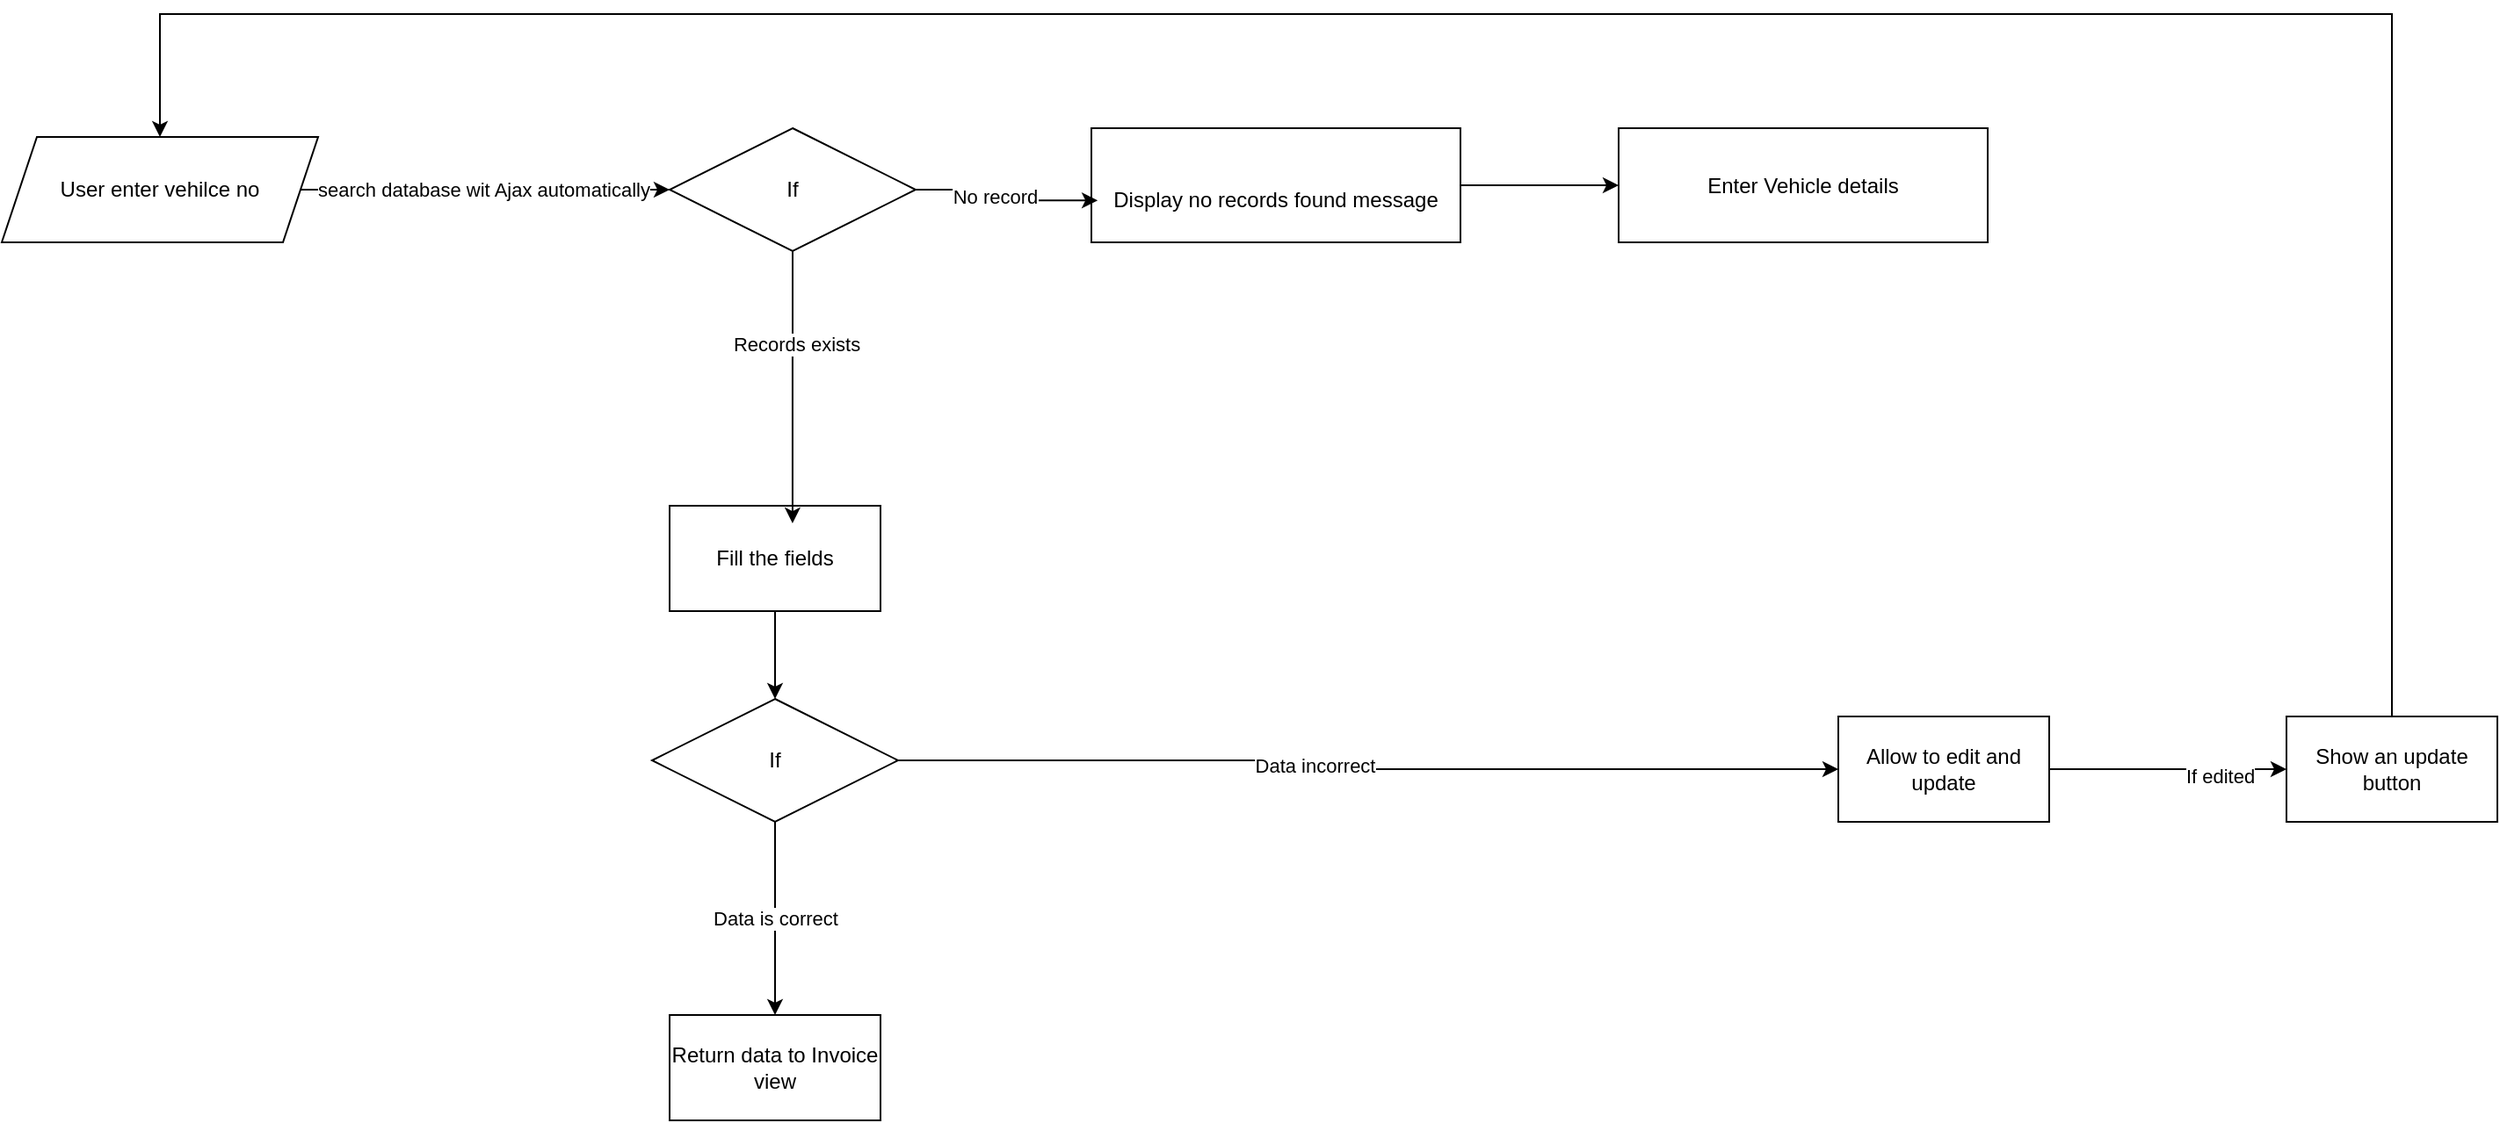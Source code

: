 <mxfile version="22.1.11" type="device">
  <diagram name="Page-1" id="QL7YsjuRw9iAZQLIakYa">
    <mxGraphModel dx="1852" dy="868" grid="1" gridSize="10" guides="1" tooltips="1" connect="1" arrows="1" fold="1" page="1" pageScale="1" pageWidth="850" pageHeight="1100" math="0" shadow="0">
      <root>
        <mxCell id="0" />
        <mxCell id="1" parent="0" />
        <mxCell id="s3CJ5mOEq1aCEsFTGVXM-5" style="edgeStyle=orthogonalEdgeStyle;rounded=0;orthogonalLoop=1;jettySize=auto;html=1;exitX=1;exitY=0.5;exitDx=0;exitDy=0;" edge="1" parent="1" source="s3CJ5mOEq1aCEsFTGVXM-1" target="s3CJ5mOEq1aCEsFTGVXM-2">
          <mxGeometry relative="1" as="geometry" />
        </mxCell>
        <mxCell id="s3CJ5mOEq1aCEsFTGVXM-6" value="search database wit Ajax automatically" style="edgeLabel;html=1;align=center;verticalAlign=middle;resizable=0;points=[];" vertex="1" connectable="0" parent="s3CJ5mOEq1aCEsFTGVXM-5">
          <mxGeometry x="-0.011" relative="1" as="geometry">
            <mxPoint as="offset" />
          </mxGeometry>
        </mxCell>
        <mxCell id="s3CJ5mOEq1aCEsFTGVXM-1" value="User enter vehilce no" style="shape=parallelogram;perimeter=parallelogramPerimeter;whiteSpace=wrap;html=1;fixedSize=1;" vertex="1" parent="1">
          <mxGeometry x="110" y="150" width="180" height="60" as="geometry" />
        </mxCell>
        <mxCell id="s3CJ5mOEq1aCEsFTGVXM-2" value="If" style="rhombus;whiteSpace=wrap;html=1;" vertex="1" parent="1">
          <mxGeometry x="490" y="145" width="140" height="70" as="geometry" />
        </mxCell>
        <mxCell id="s3CJ5mOEq1aCEsFTGVXM-16" style="edgeStyle=orthogonalEdgeStyle;rounded=0;orthogonalLoop=1;jettySize=auto;html=1;exitX=0.5;exitY=1;exitDx=0;exitDy=0;" edge="1" parent="1" source="s3CJ5mOEq1aCEsFTGVXM-7" target="s3CJ5mOEq1aCEsFTGVXM-15">
          <mxGeometry relative="1" as="geometry" />
        </mxCell>
        <mxCell id="s3CJ5mOEq1aCEsFTGVXM-7" value="Fill the fields" style="rounded=0;whiteSpace=wrap;html=1;" vertex="1" parent="1">
          <mxGeometry x="490" y="360" width="120" height="60" as="geometry" />
        </mxCell>
        <mxCell id="s3CJ5mOEq1aCEsFTGVXM-23" style="edgeStyle=orthogonalEdgeStyle;rounded=0;orthogonalLoop=1;jettySize=auto;html=1;entryX=0;entryY=0.5;entryDx=0;entryDy=0;" edge="1" parent="1" source="s3CJ5mOEq1aCEsFTGVXM-8" target="s3CJ5mOEq1aCEsFTGVXM-22">
          <mxGeometry relative="1" as="geometry" />
        </mxCell>
        <mxCell id="s3CJ5mOEq1aCEsFTGVXM-8" value="&lt;br&gt;Display no records found message" style="rounded=0;whiteSpace=wrap;html=1;" vertex="1" parent="1">
          <mxGeometry x="730" y="145" width="210" height="65" as="geometry" />
        </mxCell>
        <mxCell id="s3CJ5mOEq1aCEsFTGVXM-9" style="edgeStyle=orthogonalEdgeStyle;rounded=0;orthogonalLoop=1;jettySize=auto;html=1;exitX=0.5;exitY=1;exitDx=0;exitDy=0;entryX=0.583;entryY=0.167;entryDx=0;entryDy=0;entryPerimeter=0;" edge="1" parent="1" source="s3CJ5mOEq1aCEsFTGVXM-2" target="s3CJ5mOEq1aCEsFTGVXM-7">
          <mxGeometry relative="1" as="geometry" />
        </mxCell>
        <mxCell id="s3CJ5mOEq1aCEsFTGVXM-10" value="Records exists" style="edgeLabel;html=1;align=center;verticalAlign=middle;resizable=0;points=[];" vertex="1" connectable="0" parent="s3CJ5mOEq1aCEsFTGVXM-9">
          <mxGeometry x="-0.319" y="2" relative="1" as="geometry">
            <mxPoint as="offset" />
          </mxGeometry>
        </mxCell>
        <mxCell id="s3CJ5mOEq1aCEsFTGVXM-11" style="edgeStyle=orthogonalEdgeStyle;rounded=0;orthogonalLoop=1;jettySize=auto;html=1;exitX=1;exitY=0.5;exitDx=0;exitDy=0;entryX=0.017;entryY=0.633;entryDx=0;entryDy=0;entryPerimeter=0;" edge="1" parent="1" source="s3CJ5mOEq1aCEsFTGVXM-2" target="s3CJ5mOEq1aCEsFTGVXM-8">
          <mxGeometry relative="1" as="geometry" />
        </mxCell>
        <mxCell id="s3CJ5mOEq1aCEsFTGVXM-12" value="No record" style="edgeLabel;html=1;align=center;verticalAlign=middle;resizable=0;points=[];" vertex="1" connectable="0" parent="s3CJ5mOEq1aCEsFTGVXM-11">
          <mxGeometry x="-0.181" y="-4" relative="1" as="geometry">
            <mxPoint as="offset" />
          </mxGeometry>
        </mxCell>
        <mxCell id="s3CJ5mOEq1aCEsFTGVXM-18" style="edgeStyle=orthogonalEdgeStyle;rounded=0;orthogonalLoop=1;jettySize=auto;html=1;exitX=1;exitY=0.5;exitDx=0;exitDy=0;entryX=0;entryY=0.5;entryDx=0;entryDy=0;" edge="1" parent="1" source="s3CJ5mOEq1aCEsFTGVXM-15" target="s3CJ5mOEq1aCEsFTGVXM-17">
          <mxGeometry relative="1" as="geometry" />
        </mxCell>
        <mxCell id="s3CJ5mOEq1aCEsFTGVXM-19" value="Data incorrect" style="edgeLabel;html=1;align=center;verticalAlign=middle;resizable=0;points=[];" vertex="1" connectable="0" parent="s3CJ5mOEq1aCEsFTGVXM-18">
          <mxGeometry x="-0.125" y="-3" relative="1" as="geometry">
            <mxPoint as="offset" />
          </mxGeometry>
        </mxCell>
        <mxCell id="s3CJ5mOEq1aCEsFTGVXM-21" value="Data is correct" style="edgeStyle=orthogonalEdgeStyle;rounded=0;orthogonalLoop=1;jettySize=auto;html=1;exitX=0.5;exitY=1;exitDx=0;exitDy=0;entryX=0.5;entryY=0;entryDx=0;entryDy=0;" edge="1" parent="1" source="s3CJ5mOEq1aCEsFTGVXM-15" target="s3CJ5mOEq1aCEsFTGVXM-20">
          <mxGeometry relative="1" as="geometry" />
        </mxCell>
        <mxCell id="s3CJ5mOEq1aCEsFTGVXM-15" value="If" style="rhombus;whiteSpace=wrap;html=1;" vertex="1" parent="1">
          <mxGeometry x="480" y="470" width="140" height="70" as="geometry" />
        </mxCell>
        <mxCell id="s3CJ5mOEq1aCEsFTGVXM-25" style="edgeStyle=orthogonalEdgeStyle;rounded=0;orthogonalLoop=1;jettySize=auto;html=1;exitX=1;exitY=0.5;exitDx=0;exitDy=0;" edge="1" parent="1" source="s3CJ5mOEq1aCEsFTGVXM-17" target="s3CJ5mOEq1aCEsFTGVXM-24">
          <mxGeometry relative="1" as="geometry" />
        </mxCell>
        <mxCell id="s3CJ5mOEq1aCEsFTGVXM-26" value="If edited" style="edgeLabel;html=1;align=center;verticalAlign=middle;resizable=0;points=[];" vertex="1" connectable="0" parent="s3CJ5mOEq1aCEsFTGVXM-25">
          <mxGeometry x="0.437" y="-4" relative="1" as="geometry">
            <mxPoint as="offset" />
          </mxGeometry>
        </mxCell>
        <mxCell id="s3CJ5mOEq1aCEsFTGVXM-17" value="Allow to edit and update" style="rounded=0;whiteSpace=wrap;html=1;" vertex="1" parent="1">
          <mxGeometry x="1155" y="480" width="120" height="60" as="geometry" />
        </mxCell>
        <mxCell id="s3CJ5mOEq1aCEsFTGVXM-20" value="Return data to Invoice view" style="rounded=0;whiteSpace=wrap;html=1;" vertex="1" parent="1">
          <mxGeometry x="490" y="650" width="120" height="60" as="geometry" />
        </mxCell>
        <mxCell id="s3CJ5mOEq1aCEsFTGVXM-22" value="Enter Vehicle details" style="rounded=0;whiteSpace=wrap;html=1;" vertex="1" parent="1">
          <mxGeometry x="1030" y="145" width="210" height="65" as="geometry" />
        </mxCell>
        <mxCell id="s3CJ5mOEq1aCEsFTGVXM-27" style="edgeStyle=orthogonalEdgeStyle;rounded=0;orthogonalLoop=1;jettySize=auto;html=1;" edge="1" parent="1" source="s3CJ5mOEq1aCEsFTGVXM-24" target="s3CJ5mOEq1aCEsFTGVXM-1">
          <mxGeometry relative="1" as="geometry">
            <Array as="points">
              <mxPoint x="1470" y="80" />
              <mxPoint x="200" y="80" />
            </Array>
          </mxGeometry>
        </mxCell>
        <mxCell id="s3CJ5mOEq1aCEsFTGVXM-24" value="Show an update button" style="rounded=0;whiteSpace=wrap;html=1;" vertex="1" parent="1">
          <mxGeometry x="1410" y="480" width="120" height="60" as="geometry" />
        </mxCell>
      </root>
    </mxGraphModel>
  </diagram>
</mxfile>

